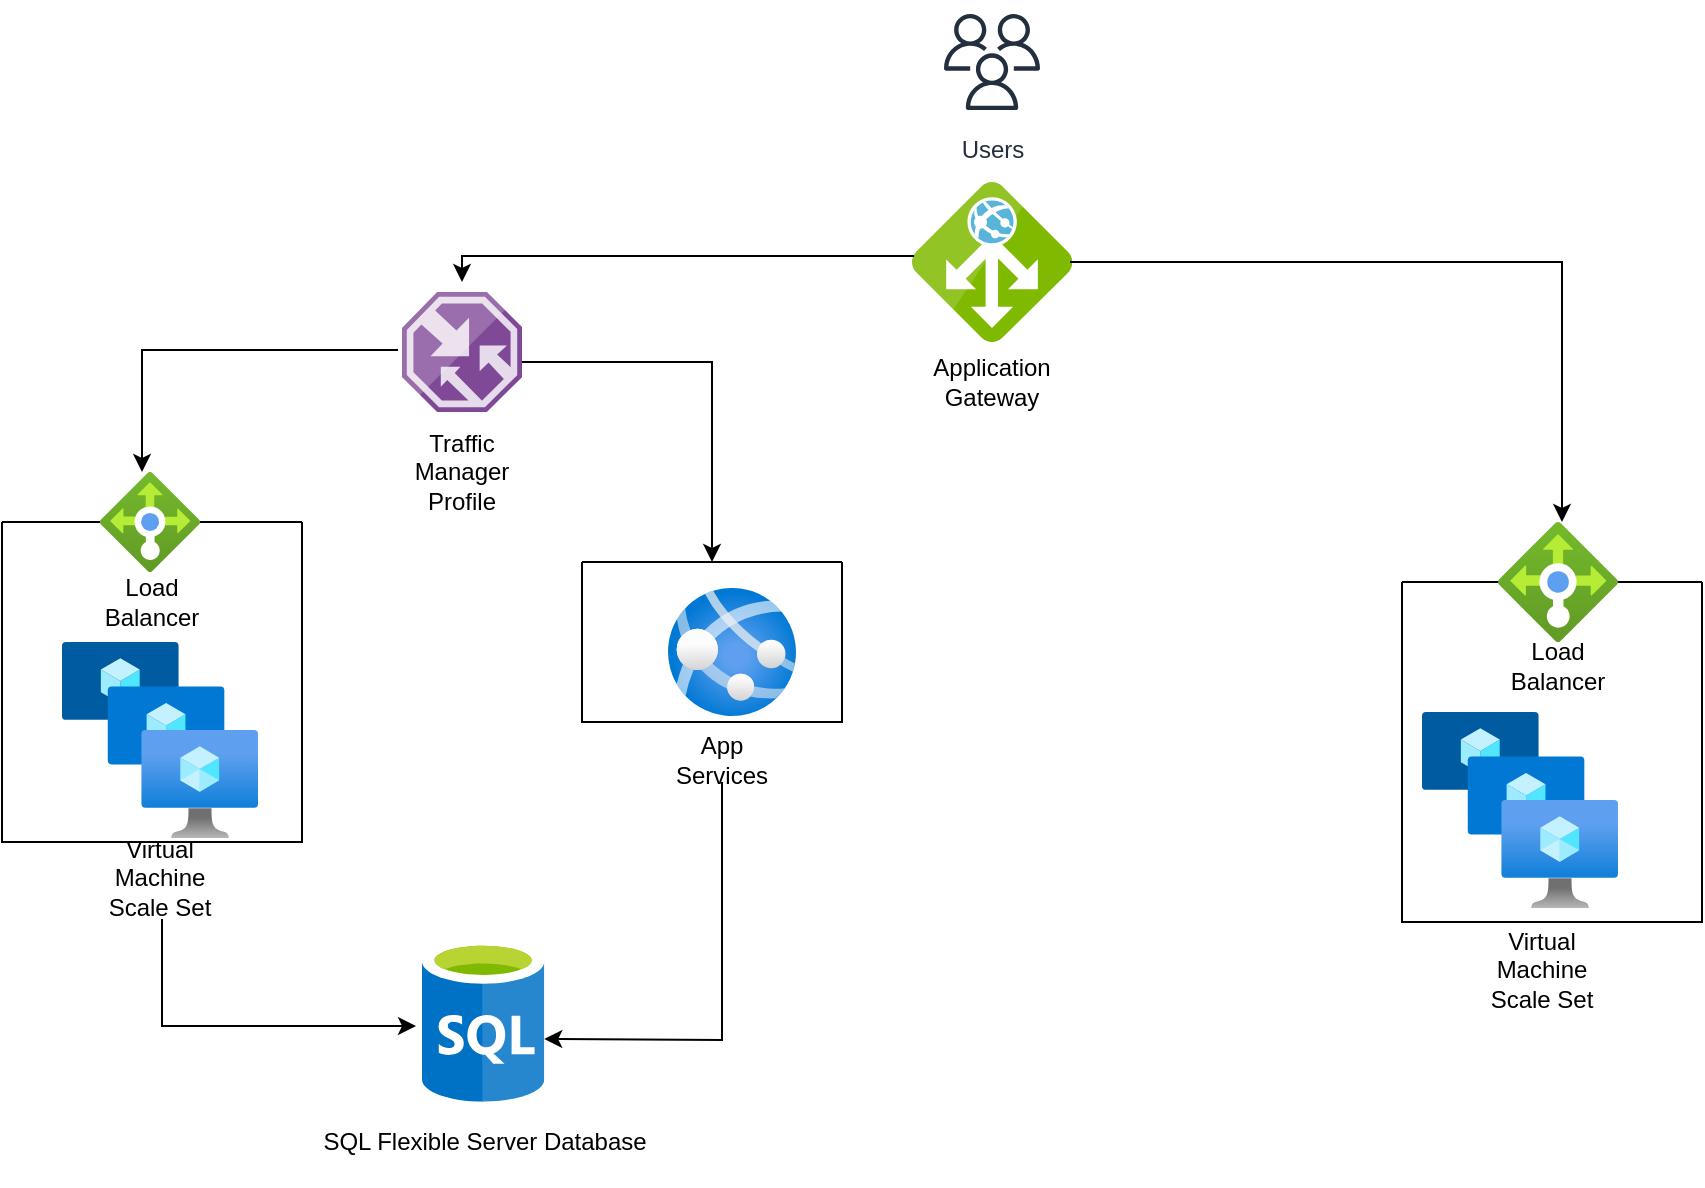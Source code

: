 <mxfile version="26.2.14">
  <diagram id="WI9T0HZ2pTsCkuznbFz-" name="Page-1">
    <mxGraphModel dx="1138" dy="717" grid="1" gridSize="10" guides="1" tooltips="1" connect="1" arrows="1" fold="1" page="1" pageScale="1" pageWidth="1169" pageHeight="827" math="0" shadow="0">
      <root>
        <mxCell id="0" />
        <mxCell id="1" parent="0" />
        <mxCell id="RLjyjs_sm2IHfBNOWAbh-23" value="SQL Flexible Server Database&lt;div&gt;&lt;br&gt;&lt;/div&gt;" style="aspect=fixed;html=1;perimeter=none;align=center;shadow=0;dashed=0;image;fontSize=12;image=img/lib/mscae/SQL_Database_generic.svg;labelBackgroundColor=#ffffff;fillColor=#4D9900;spacingTop=6;" parent="1" vertex="1">
          <mxGeometry x="270" y="478.5" width="61.13" height="81.5" as="geometry" />
        </mxCell>
        <mxCell id="KJ4P0MiVeHeKBC6etZE4-2" value="Users" style="sketch=0;outlineConnect=0;fontColor=#232F3E;gradientColor=none;strokeColor=#232F3E;fillColor=#ffffff;dashed=0;verticalLabelPosition=bottom;verticalAlign=top;align=center;html=1;fontSize=12;fontStyle=0;aspect=fixed;shape=mxgraph.aws4.resourceIcon;resIcon=mxgraph.aws4.users;" vertex="1" parent="1">
          <mxGeometry x="525" y="10" width="60" height="60" as="geometry" />
        </mxCell>
        <mxCell id="KJ4P0MiVeHeKBC6etZE4-7" value="" style="image;sketch=0;aspect=fixed;html=1;points=[];align=center;fontSize=12;image=img/lib/mscae/Application_Gateway.svg;" vertex="1" parent="1">
          <mxGeometry x="515" y="100" width="80" height="80" as="geometry" />
        </mxCell>
        <mxCell id="KJ4P0MiVeHeKBC6etZE4-9" value="" style="image;sketch=0;aspect=fixed;html=1;points=[];align=center;fontSize=12;image=img/lib/mscae/Traffic_Manager.svg;" vertex="1" parent="1">
          <mxGeometry x="260" y="155" width="60" height="60" as="geometry" />
        </mxCell>
        <mxCell id="KJ4P0MiVeHeKBC6etZE4-10" value="" style="image;aspect=fixed;html=1;points=[];align=center;fontSize=12;image=img/lib/azure2/compute/VM_Scale_Sets.svg;" vertex="1" parent="1">
          <mxGeometry x="770" y="365" width="98" height="98" as="geometry" />
        </mxCell>
        <mxCell id="KJ4P0MiVeHeKBC6etZE4-11" value="" style="image;aspect=fixed;html=1;points=[];align=center;fontSize=12;image=img/lib/azure2/compute/VM_Scale_Sets.svg;" vertex="1" parent="1">
          <mxGeometry x="90" y="330" width="98" height="98" as="geometry" />
        </mxCell>
        <mxCell id="KJ4P0MiVeHeKBC6etZE4-17" value="Virtual Machine Scale Set" style="text;html=1;align=center;verticalAlign=middle;whiteSpace=wrap;rounded=0;" vertex="1" parent="1">
          <mxGeometry x="109" y="433" width="60" height="30" as="geometry" />
        </mxCell>
        <mxCell id="KJ4P0MiVeHeKBC6etZE4-18" value="Traffic Manager Profile" style="text;html=1;align=center;verticalAlign=middle;whiteSpace=wrap;rounded=0;" vertex="1" parent="1">
          <mxGeometry x="260" y="230" width="60" height="30" as="geometry" />
        </mxCell>
        <mxCell id="KJ4P0MiVeHeKBC6etZE4-19" value="App Services" style="text;html=1;align=center;verticalAlign=middle;whiteSpace=wrap;rounded=0;" vertex="1" parent="1">
          <mxGeometry x="390" y="374" width="60" height="30" as="geometry" />
        </mxCell>
        <mxCell id="KJ4P0MiVeHeKBC6etZE4-20" value="Application Gateway" style="text;html=1;align=center;verticalAlign=middle;whiteSpace=wrap;rounded=0;" vertex="1" parent="1">
          <mxGeometry x="525" y="185" width="60" height="30" as="geometry" />
        </mxCell>
        <mxCell id="KJ4P0MiVeHeKBC6etZE4-21" value="Virtual Machine Scale Set" style="text;html=1;align=center;verticalAlign=middle;whiteSpace=wrap;rounded=0;" vertex="1" parent="1">
          <mxGeometry x="800" y="478.5" width="60" height="30" as="geometry" />
        </mxCell>
        <mxCell id="KJ4P0MiVeHeKBC6etZE4-22" value="Load Balancer" style="text;html=1;align=center;verticalAlign=middle;whiteSpace=wrap;rounded=0;" vertex="1" parent="1">
          <mxGeometry x="808" y="327" width="60" height="30" as="geometry" />
        </mxCell>
        <mxCell id="KJ4P0MiVeHeKBC6etZE4-26" value="" style="endArrow=classic;html=1;rounded=0;" edge="1" parent="1">
          <mxGeometry width="50" height="50" relative="1" as="geometry">
            <mxPoint x="420" y="400" as="sourcePoint" />
            <mxPoint x="331.13" y="528.5" as="targetPoint" />
            <Array as="points">
              <mxPoint x="420" y="529" />
            </Array>
          </mxGeometry>
        </mxCell>
        <mxCell id="KJ4P0MiVeHeKBC6etZE4-30" value="" style="endArrow=classic;html=1;rounded=0;entryX=-0.049;entryY=0.534;entryDx=0;entryDy=0;entryPerimeter=0;" edge="1" parent="1" target="RLjyjs_sm2IHfBNOWAbh-23">
          <mxGeometry width="50" height="50" relative="1" as="geometry">
            <mxPoint x="140" y="468.5" as="sourcePoint" />
            <mxPoint x="90" y="518.5" as="targetPoint" />
            <Array as="points">
              <mxPoint x="140" y="522" />
            </Array>
          </mxGeometry>
        </mxCell>
        <mxCell id="KJ4P0MiVeHeKBC6etZE4-32" value="" style="swimlane;startSize=0;" vertex="1" parent="1">
          <mxGeometry x="60" y="270" width="150" height="160" as="geometry" />
        </mxCell>
        <mxCell id="KJ4P0MiVeHeKBC6etZE4-23" value="Load Balancer" style="text;html=1;align=center;verticalAlign=middle;whiteSpace=wrap;rounded=0;" vertex="1" parent="KJ4P0MiVeHeKBC6etZE4-32">
          <mxGeometry x="45" y="25" width="60" height="30" as="geometry" />
        </mxCell>
        <mxCell id="KJ4P0MiVeHeKBC6etZE4-14" value="" style="image;aspect=fixed;html=1;points=[];align=center;fontSize=12;image=img/lib/azure2/networking/Load_Balancers.svg;" vertex="1" parent="KJ4P0MiVeHeKBC6etZE4-32">
          <mxGeometry x="49" y="-25" width="50" height="50" as="geometry" />
        </mxCell>
        <mxCell id="KJ4P0MiVeHeKBC6etZE4-33" value="" style="swimlane;startSize=0;" vertex="1" parent="1">
          <mxGeometry x="760" y="300" width="150" height="170" as="geometry" />
        </mxCell>
        <mxCell id="KJ4P0MiVeHeKBC6etZE4-13" value="" style="image;aspect=fixed;html=1;points=[];align=center;fontSize=12;image=img/lib/azure2/networking/Load_Balancers.svg;" vertex="1" parent="KJ4P0MiVeHeKBC6etZE4-33">
          <mxGeometry x="48" y="-30" width="60" height="60" as="geometry" />
        </mxCell>
        <mxCell id="KJ4P0MiVeHeKBC6etZE4-37" value="" style="swimlane;startSize=0;" vertex="1" parent="1">
          <mxGeometry x="350" y="290" width="130" height="80" as="geometry" />
        </mxCell>
        <mxCell id="KJ4P0MiVeHeKBC6etZE4-36" value="" style="image;aspect=fixed;html=1;points=[];align=center;fontSize=12;image=img/lib/azure2/containers/App_Services.svg;" vertex="1" parent="KJ4P0MiVeHeKBC6etZE4-37">
          <mxGeometry x="43" y="13" width="64" height="64" as="geometry" />
        </mxCell>
        <mxCell id="KJ4P0MiVeHeKBC6etZE4-39" value="" style="endArrow=classic;html=1;rounded=0;entryX=-0.033;entryY=0.483;entryDx=0;entryDy=0;entryPerimeter=0;exitX=-0.033;exitY=0.483;exitDx=0;exitDy=0;exitPerimeter=0;" edge="1" parent="1" source="KJ4P0MiVeHeKBC6etZE4-9">
          <mxGeometry width="50" height="50" relative="1" as="geometry">
            <mxPoint x="180" y="195" as="sourcePoint" />
            <mxPoint x="130" y="245" as="targetPoint" />
            <Array as="points">
              <mxPoint x="130" y="184" />
            </Array>
          </mxGeometry>
        </mxCell>
        <mxCell id="KJ4P0MiVeHeKBC6etZE4-40" value="" style="endArrow=classic;html=1;rounded=0;entryX=0.5;entryY=0;entryDx=0;entryDy=0;" edge="1" parent="1" target="KJ4P0MiVeHeKBC6etZE4-37">
          <mxGeometry width="50" height="50" relative="1" as="geometry">
            <mxPoint x="320" y="190" as="sourcePoint" />
            <mxPoint x="370" y="140" as="targetPoint" />
            <Array as="points">
              <mxPoint x="415" y="190" />
            </Array>
          </mxGeometry>
        </mxCell>
        <mxCell id="KJ4P0MiVeHeKBC6etZE4-43" value="" style="endArrow=classic;html=1;rounded=0;entryX=0.013;entryY=0.463;entryDx=0;entryDy=0;entryPerimeter=0;exitX=0.013;exitY=0.463;exitDx=0;exitDy=0;exitPerimeter=0;" edge="1" parent="1" source="KJ4P0MiVeHeKBC6etZE4-7">
          <mxGeometry width="50" height="50" relative="1" as="geometry">
            <mxPoint x="340" y="100" as="sourcePoint" />
            <mxPoint x="290" y="150" as="targetPoint" />
            <Array as="points">
              <mxPoint x="290" y="137" />
            </Array>
          </mxGeometry>
        </mxCell>
        <mxCell id="KJ4P0MiVeHeKBC6etZE4-44" value="" style="endArrow=classic;html=1;rounded=0;" edge="1" parent="1">
          <mxGeometry width="50" height="50" relative="1" as="geometry">
            <mxPoint x="594" y="140" as="sourcePoint" />
            <mxPoint x="840" y="270" as="targetPoint" />
            <Array as="points">
              <mxPoint x="840" y="140" />
            </Array>
          </mxGeometry>
        </mxCell>
      </root>
    </mxGraphModel>
  </diagram>
</mxfile>
